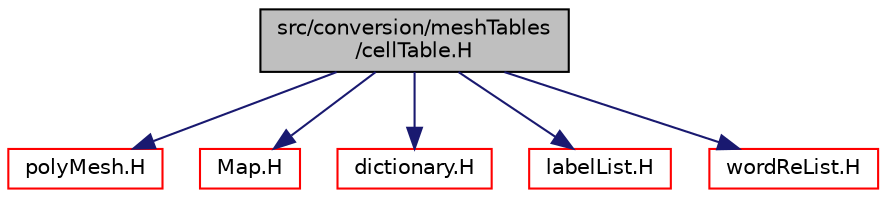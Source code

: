 digraph "src/conversion/meshTables/cellTable.H"
{
  bgcolor="transparent";
  edge [fontname="Helvetica",fontsize="10",labelfontname="Helvetica",labelfontsize="10"];
  node [fontname="Helvetica",fontsize="10",shape=record];
  Node1 [label="src/conversion/meshTables\l/cellTable.H",height=0.2,width=0.4,color="black", fillcolor="grey75", style="filled", fontcolor="black"];
  Node1 -> Node2 [color="midnightblue",fontsize="10",style="solid",fontname="Helvetica"];
  Node2 [label="polyMesh.H",height=0.2,width=0.4,color="red",URL="$a08951.html"];
  Node1 -> Node3 [color="midnightblue",fontsize="10",style="solid",fontname="Helvetica"];
  Node3 [label="Map.H",height=0.2,width=0.4,color="red",URL="$a07882.html"];
  Node1 -> Node4 [color="midnightblue",fontsize="10",style="solid",fontname="Helvetica"];
  Node4 [label="dictionary.H",height=0.2,width=0.4,color="red",URL="$a07987.html"];
  Node1 -> Node5 [color="midnightblue",fontsize="10",style="solid",fontname="Helvetica"];
  Node5 [label="labelList.H",height=0.2,width=0.4,color="red",URL="$a09203.html"];
  Node1 -> Node6 [color="midnightblue",fontsize="10",style="solid",fontname="Helvetica"];
  Node6 [label="wordReList.H",height=0.2,width=0.4,color="red",URL="$a09312.html"];
}
